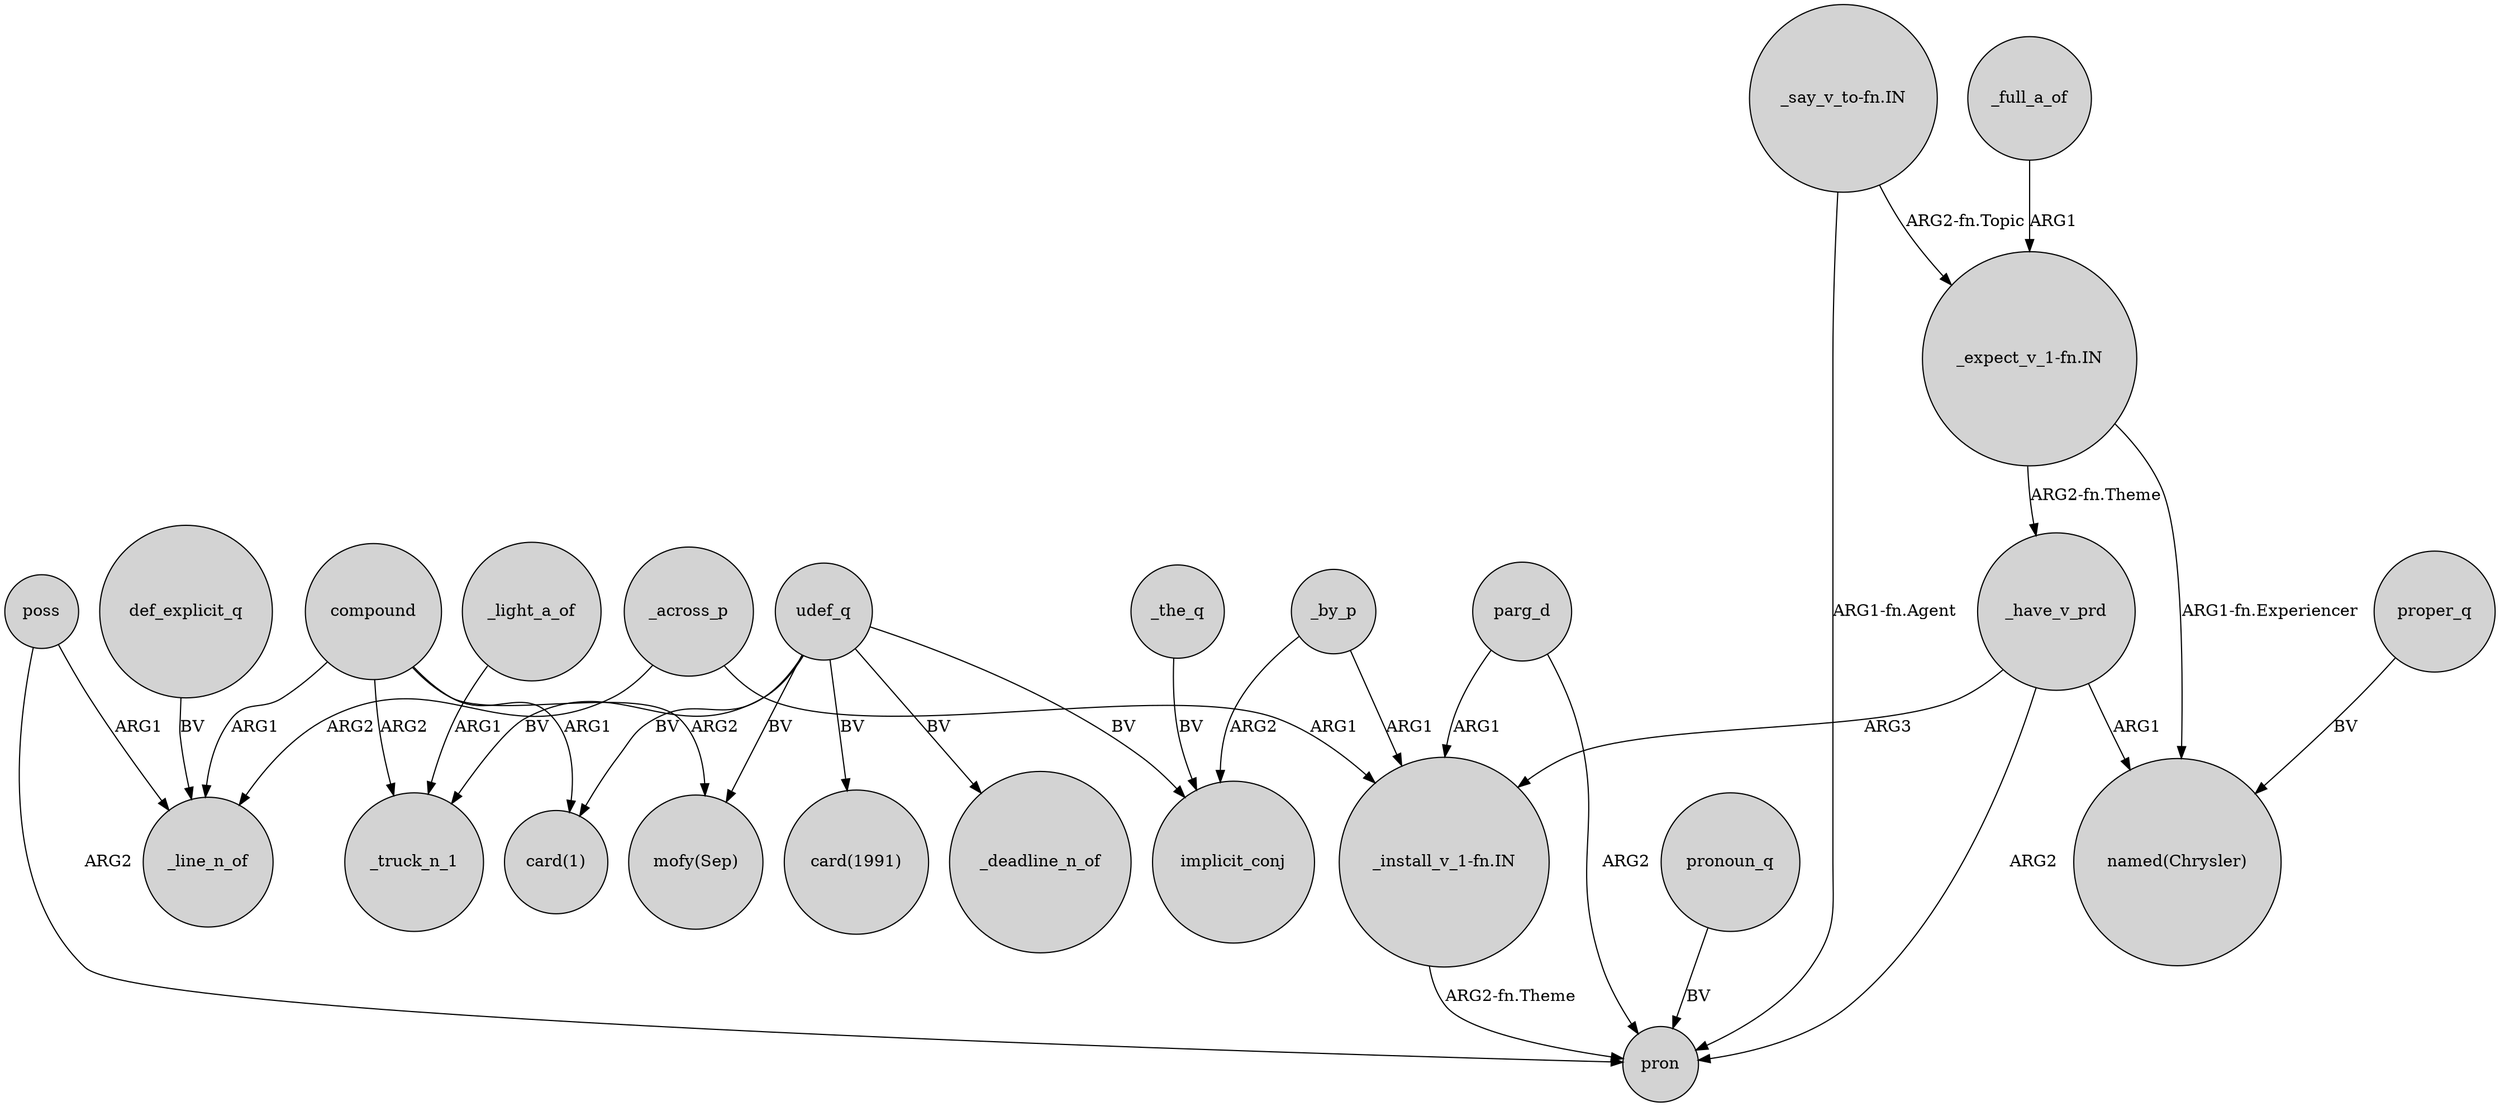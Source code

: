digraph {
	node [shape=circle style=filled]
	_have_v_prd -> "_install_v_1-fn.IN" [label=ARG3]
	parg_d -> "_install_v_1-fn.IN" [label=ARG1]
	udef_q -> _deadline_n_of [label=BV]
	poss -> pron [label=ARG2]
	def_explicit_q -> _line_n_of [label=BV]
	_by_p -> implicit_conj [label=ARG2]
	udef_q -> "mofy(Sep)" [label=BV]
	_the_q -> implicit_conj [label=BV]
	_light_a_of -> _truck_n_1 [label=ARG1]
	udef_q -> implicit_conj [label=BV]
	proper_q -> "named(Chrysler)" [label=BV]
	parg_d -> pron [label=ARG2]
	"_expect_v_1-fn.IN" -> _have_v_prd [label="ARG2-fn.Theme"]
	pronoun_q -> pron [label=BV]
	udef_q -> _truck_n_1 [label=BV]
	compound -> _line_n_of [label=ARG1]
	poss -> _line_n_of [label=ARG1]
	_by_p -> "_install_v_1-fn.IN" [label=ARG1]
	_across_p -> _line_n_of [label=ARG2]
	compound -> _truck_n_1 [label=ARG2]
	_have_v_prd -> "named(Chrysler)" [label=ARG1]
	"_install_v_1-fn.IN" -> pron [label="ARG2-fn.Theme"]
	"_say_v_to-fn.IN" -> pron [label="ARG1-fn.Agent"]
	udef_q -> "card(1)" [label=BV]
	compound -> "card(1)" [label=ARG1]
	compound -> "mofy(Sep)" [label=ARG2]
	"_expect_v_1-fn.IN" -> "named(Chrysler)" [label="ARG1-fn.Experiencer"]
	_full_a_of -> "_expect_v_1-fn.IN" [label=ARG1]
	_have_v_prd -> pron [label=ARG2]
	"_say_v_to-fn.IN" -> "_expect_v_1-fn.IN" [label="ARG2-fn.Topic"]
	_across_p -> "_install_v_1-fn.IN" [label=ARG1]
	udef_q -> "card(1991)" [label=BV]
}
